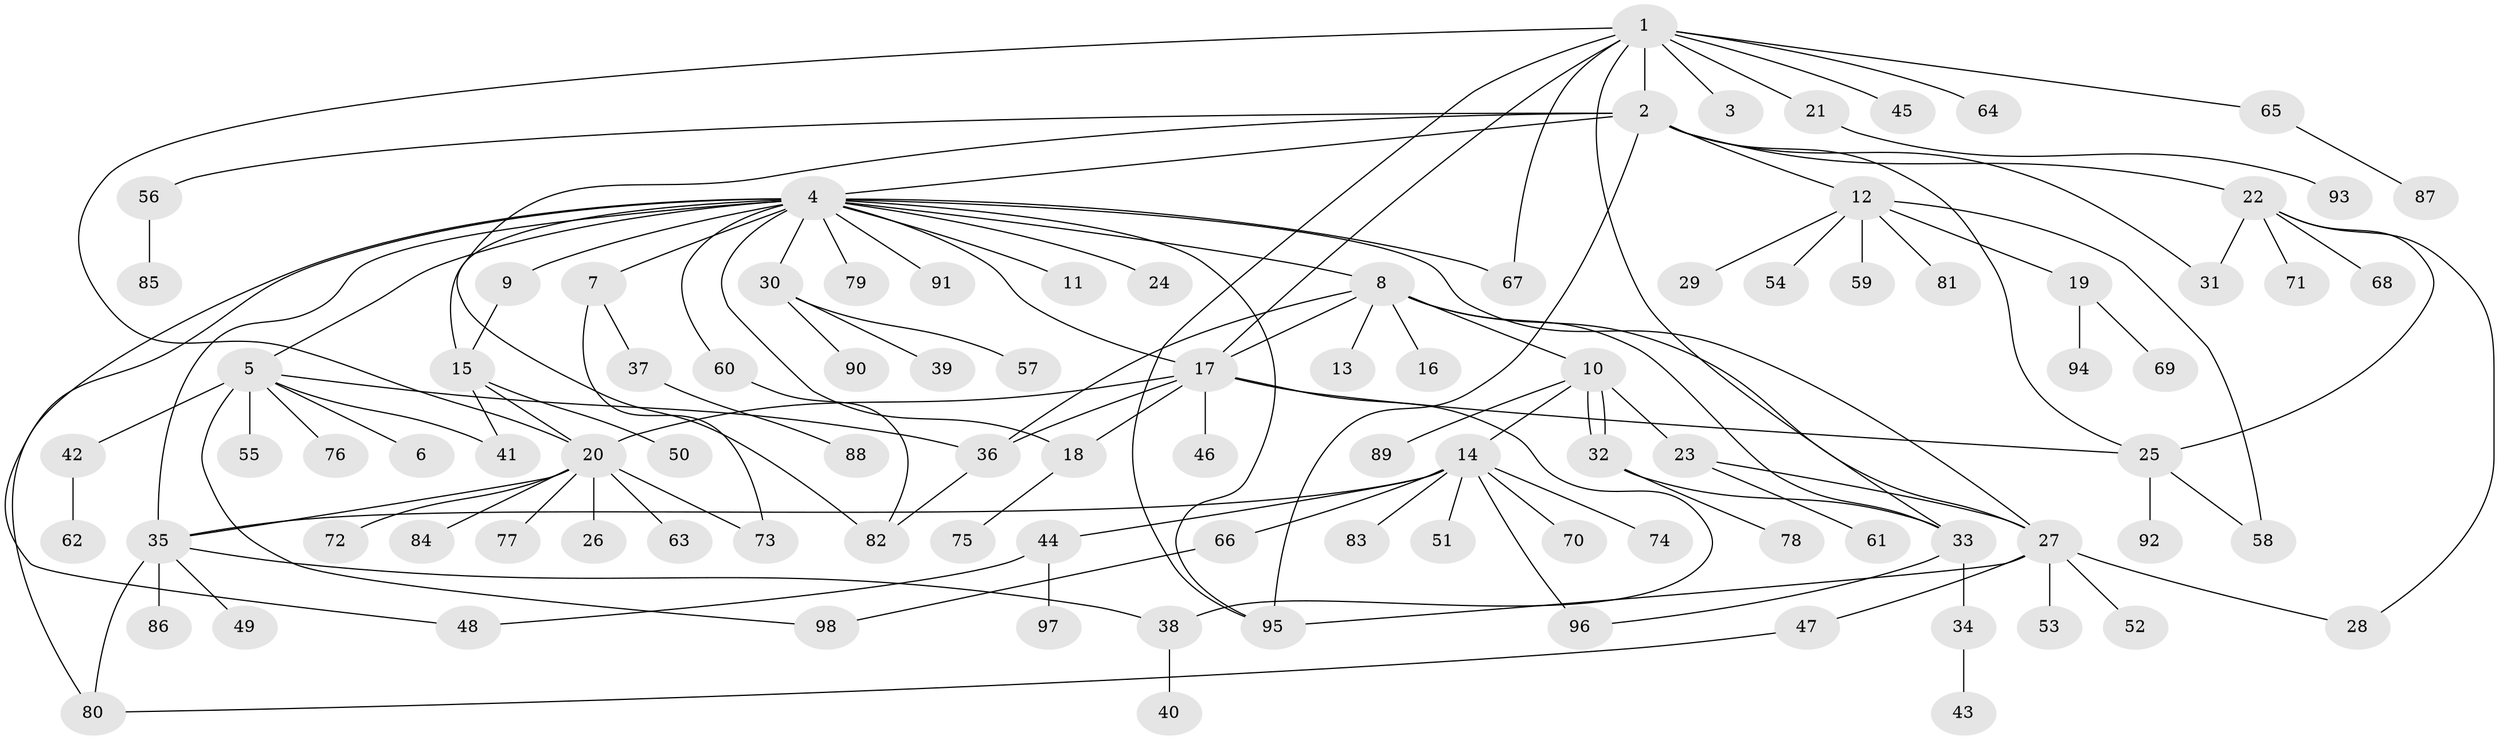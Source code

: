 // Generated by graph-tools (version 1.1) at 2025/35/03/09/25 02:35:30]
// undirected, 98 vertices, 131 edges
graph export_dot {
graph [start="1"]
  node [color=gray90,style=filled];
  1;
  2;
  3;
  4;
  5;
  6;
  7;
  8;
  9;
  10;
  11;
  12;
  13;
  14;
  15;
  16;
  17;
  18;
  19;
  20;
  21;
  22;
  23;
  24;
  25;
  26;
  27;
  28;
  29;
  30;
  31;
  32;
  33;
  34;
  35;
  36;
  37;
  38;
  39;
  40;
  41;
  42;
  43;
  44;
  45;
  46;
  47;
  48;
  49;
  50;
  51;
  52;
  53;
  54;
  55;
  56;
  57;
  58;
  59;
  60;
  61;
  62;
  63;
  64;
  65;
  66;
  67;
  68;
  69;
  70;
  71;
  72;
  73;
  74;
  75;
  76;
  77;
  78;
  79;
  80;
  81;
  82;
  83;
  84;
  85;
  86;
  87;
  88;
  89;
  90;
  91;
  92;
  93;
  94;
  95;
  96;
  97;
  98;
  1 -- 2;
  1 -- 3;
  1 -- 17;
  1 -- 20;
  1 -- 21;
  1 -- 33;
  1 -- 45;
  1 -- 64;
  1 -- 65;
  1 -- 67;
  1 -- 95;
  2 -- 4;
  2 -- 12;
  2 -- 22;
  2 -- 25;
  2 -- 31;
  2 -- 56;
  2 -- 82;
  2 -- 95;
  4 -- 5;
  4 -- 7;
  4 -- 8;
  4 -- 9;
  4 -- 11;
  4 -- 15;
  4 -- 17;
  4 -- 18;
  4 -- 24;
  4 -- 27;
  4 -- 30;
  4 -- 35;
  4 -- 48;
  4 -- 60;
  4 -- 67;
  4 -- 79;
  4 -- 80;
  4 -- 91;
  4 -- 95;
  5 -- 6;
  5 -- 36;
  5 -- 41;
  5 -- 42;
  5 -- 55;
  5 -- 76;
  5 -- 98;
  7 -- 37;
  7 -- 73;
  8 -- 10;
  8 -- 13;
  8 -- 16;
  8 -- 17;
  8 -- 27;
  8 -- 33;
  8 -- 36;
  9 -- 15;
  10 -- 14;
  10 -- 23;
  10 -- 32;
  10 -- 32;
  10 -- 89;
  12 -- 19;
  12 -- 29;
  12 -- 54;
  12 -- 58;
  12 -- 59;
  12 -- 81;
  14 -- 35;
  14 -- 44;
  14 -- 51;
  14 -- 66;
  14 -- 70;
  14 -- 74;
  14 -- 83;
  14 -- 96;
  15 -- 20;
  15 -- 41;
  15 -- 50;
  17 -- 18;
  17 -- 20;
  17 -- 25;
  17 -- 36;
  17 -- 38;
  17 -- 46;
  18 -- 75;
  19 -- 69;
  19 -- 94;
  20 -- 26;
  20 -- 35;
  20 -- 63;
  20 -- 72;
  20 -- 73;
  20 -- 77;
  20 -- 84;
  21 -- 93;
  22 -- 25;
  22 -- 28;
  22 -- 31;
  22 -- 68;
  22 -- 71;
  23 -- 27;
  23 -- 61;
  25 -- 58;
  25 -- 92;
  27 -- 28;
  27 -- 47;
  27 -- 52;
  27 -- 53;
  27 -- 95;
  30 -- 39;
  30 -- 57;
  30 -- 90;
  32 -- 33;
  32 -- 78;
  33 -- 34;
  33 -- 96;
  34 -- 43;
  35 -- 38;
  35 -- 49;
  35 -- 80;
  35 -- 86;
  36 -- 82;
  37 -- 88;
  38 -- 40;
  42 -- 62;
  44 -- 48;
  44 -- 97;
  47 -- 80;
  56 -- 85;
  60 -- 82;
  65 -- 87;
  66 -- 98;
}
